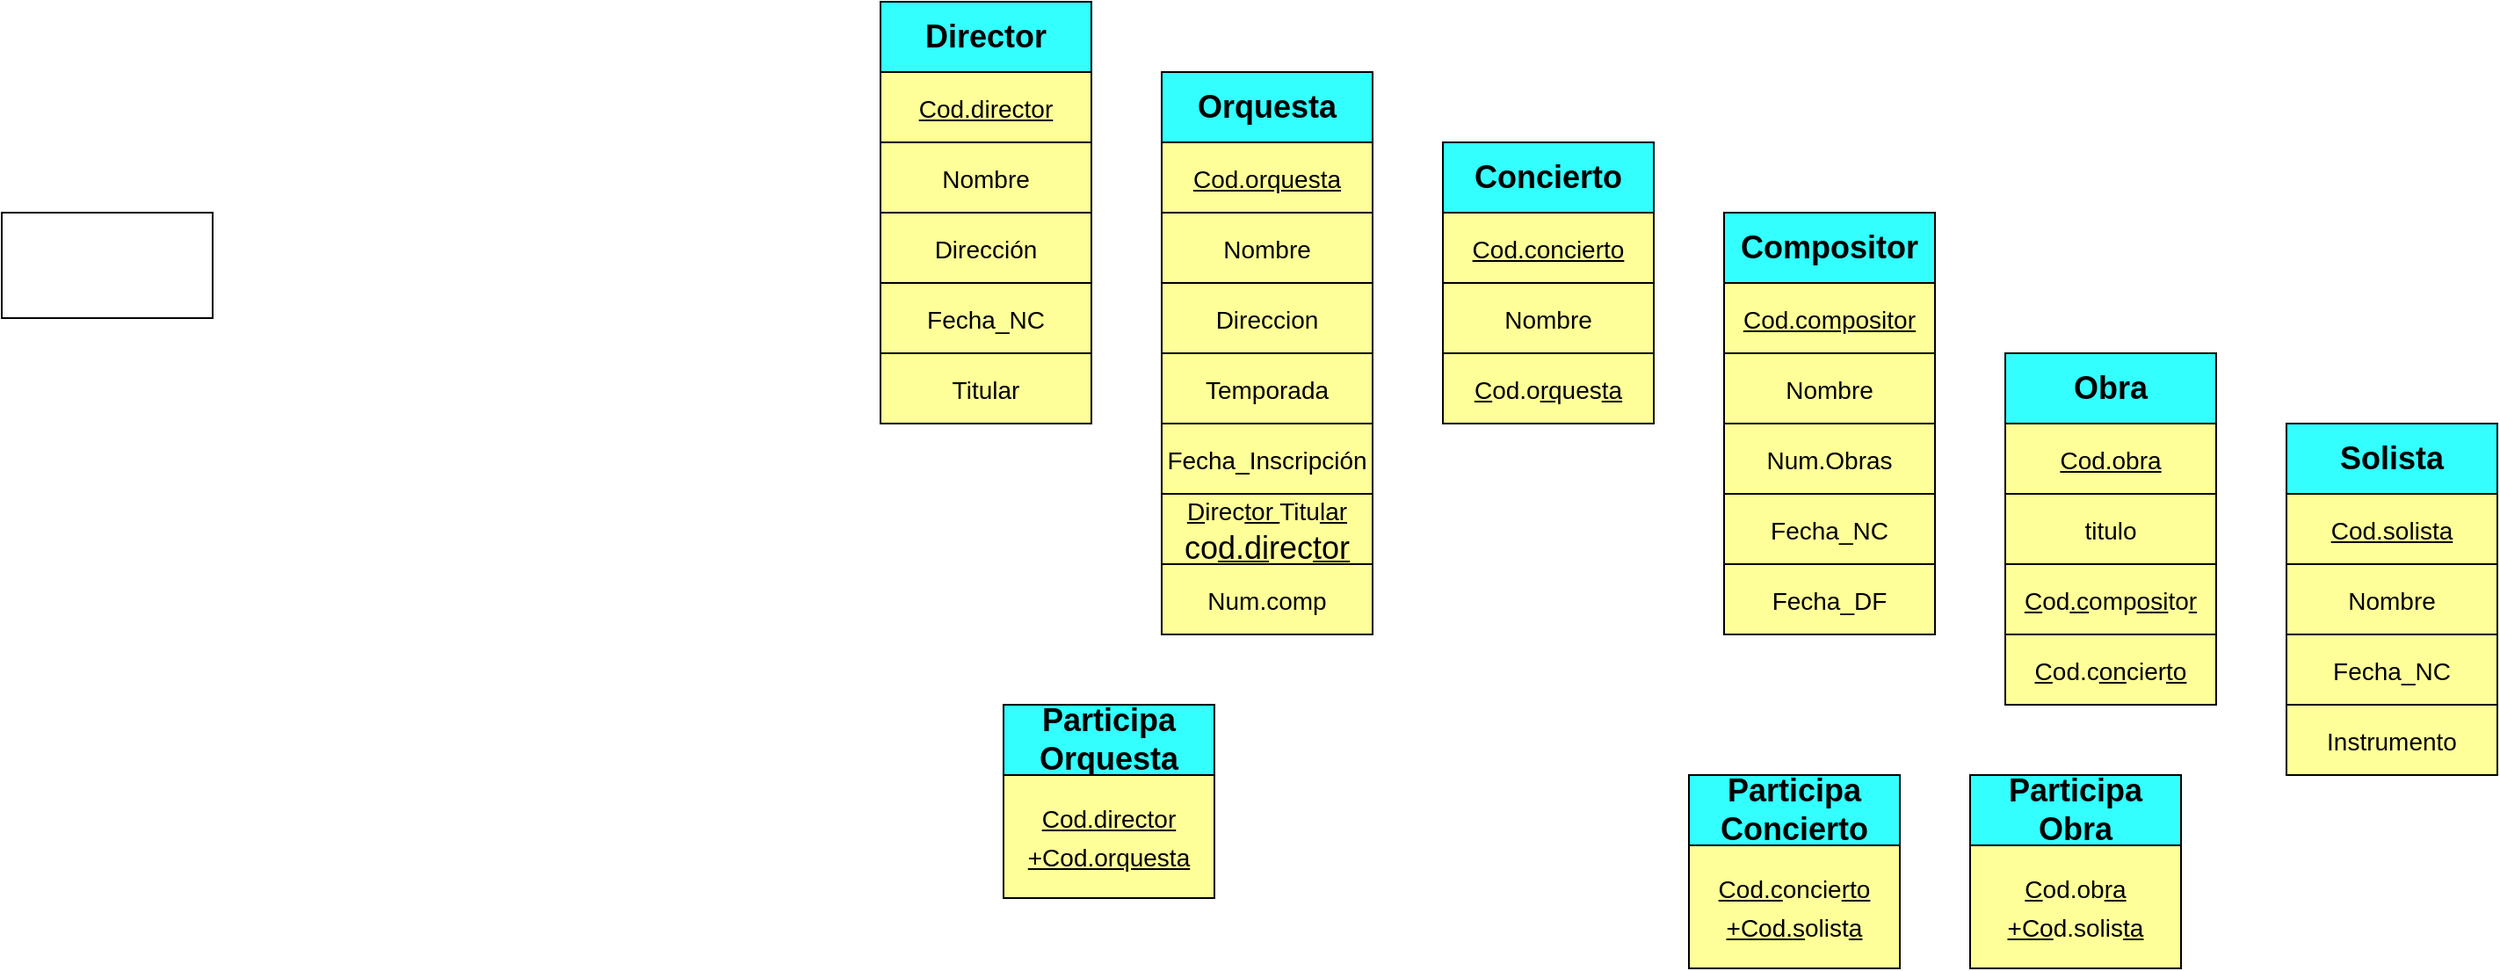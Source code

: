 <mxfile version="17.5.0" type="device" pages="3"><diagram id="irvo2yKQiAqQqo9KH-mM" name="Page-1"><mxGraphModel dx="2442" dy="1816" grid="1" gridSize="10" guides="1" tooltips="1" connect="1" arrows="1" fold="1" page="1" pageScale="1" pageWidth="827" pageHeight="1169" math="0" shadow="0"><root><mxCell id="0"/><mxCell id="1" parent="0"/><mxCell id="vN0TJ33HzaSOM6uNFdOM-1" value="&lt;font style=&quot;font-size: 18px&quot;&gt;&lt;b&gt;Orquesta&lt;/b&gt;&lt;/font&gt;" style="rounded=0;whiteSpace=wrap;html=1;fillColor=#33FFFF;" parent="1" vertex="1"><mxGeometry x="20" y="-360" width="120" height="40" as="geometry"/></mxCell><mxCell id="vN0TJ33HzaSOM6uNFdOM-5" value="&lt;font style=&quot;font-size: 14px&quot;&gt;Fecha_Inscripción&lt;/font&gt;" style="rounded=0;whiteSpace=wrap;html=1;fontSize=18;fillColor=#FFFF99;" parent="1" vertex="1"><mxGeometry x="20" y="-160" width="120" height="40" as="geometry"/></mxCell><mxCell id="vN0TJ33HzaSOM6uNFdOM-7" value="&lt;span style=&quot;font-size: 14px&quot;&gt;&lt;u&gt;Cod.orquesta&lt;/u&gt;&lt;/span&gt;" style="rounded=0;whiteSpace=wrap;html=1;fontSize=18;fillColor=#FFFF99;" parent="1" vertex="1"><mxGeometry x="20" y="-320" width="120" height="40" as="geometry"/></mxCell><mxCell id="vN0TJ33HzaSOM6uNFdOM-8" value="&lt;font style=&quot;font-size: 14px&quot;&gt;Num.comp&lt;/font&gt;" style="rounded=0;whiteSpace=wrap;html=1;fontSize=18;fillColor=#FFFF99;" parent="1" vertex="1"><mxGeometry x="20" y="-80" width="120" height="40" as="geometry"/></mxCell><mxCell id="OLTKXeni9nIVeZ44WBVX-1" value="&lt;font style=&quot;font-size: 18px&quot;&gt;&lt;b&gt;Concierto&lt;/b&gt;&lt;/font&gt;" style="rounded=0;whiteSpace=wrap;html=1;fillColor=#33FFFF;" parent="1" vertex="1"><mxGeometry x="180" y="-320" width="120" height="40" as="geometry"/></mxCell><mxCell id="OLTKXeni9nIVeZ44WBVX-3" value="&lt;span style=&quot;font-size: 14px&quot;&gt;&lt;u&gt;Cod.concierto&lt;/u&gt;&lt;/span&gt;" style="rounded=0;whiteSpace=wrap;html=1;fontSize=18;fillColor=#FFFF99;" parent="1" vertex="1"><mxGeometry x="180" y="-280" width="120" height="40" as="geometry"/></mxCell><mxCell id="OLTKXeni9nIVeZ44WBVX-4" value="&lt;font style=&quot;font-size: 14px&quot;&gt;Nombre&lt;/font&gt;" style="rounded=0;whiteSpace=wrap;html=1;fontSize=18;fillColor=#FFFF99;" parent="1" vertex="1"><mxGeometry x="180" y="-240" width="120" height="40" as="geometry"/></mxCell><mxCell id="OLTKXeni9nIVeZ44WBVX-5" value="&lt;span style=&quot;font-size: 14px&quot;&gt;&lt;u&gt;C&lt;/u&gt;od.o&lt;u&gt;rq&lt;/u&gt;ues&lt;u&gt;ta&lt;/u&gt;&lt;/span&gt;" style="rounded=0;whiteSpace=wrap;html=1;fontSize=18;fillColor=#FFFF99;" parent="1" vertex="1"><mxGeometry x="180" y="-200" width="120" height="40" as="geometry"/></mxCell><mxCell id="OLTKXeni9nIVeZ44WBVX-16" value="&lt;span style=&quot;font-size: 18px&quot;&gt;&lt;b&gt;Obra&lt;/b&gt;&lt;/span&gt;" style="rounded=0;whiteSpace=wrap;html=1;fillColor=#33FFFF;" parent="1" vertex="1"><mxGeometry x="500" y="-200" width="120" height="40" as="geometry"/></mxCell><mxCell id="OLTKXeni9nIVeZ44WBVX-17" value="&lt;span style=&quot;font-size: 14px&quot;&gt;&lt;u&gt;Cod.obra&lt;/u&gt;&lt;/span&gt;" style="rounded=0;whiteSpace=wrap;html=1;fontSize=18;fillColor=#FFFF99;" parent="1" vertex="1"><mxGeometry x="500" y="-160" width="120" height="40" as="geometry"/></mxCell><mxCell id="OLTKXeni9nIVeZ44WBVX-18" value="&lt;span style=&quot;font-size: 14px&quot;&gt;titulo&lt;/span&gt;" style="rounded=0;whiteSpace=wrap;html=1;fontSize=18;fillColor=#FFFF99;" parent="1" vertex="1"><mxGeometry x="500" y="-120" width="120" height="40" as="geometry"/></mxCell><mxCell id="OLTKXeni9nIVeZ44WBVX-20" value="&lt;span style=&quot;font-size: 14px&quot;&gt;&lt;u&gt;C&lt;/u&gt;od&lt;u&gt;.c&lt;/u&gt;omp&lt;u&gt;osi&lt;/u&gt;to&lt;u&gt;r&lt;/u&gt;&lt;/span&gt;" style="rounded=0;whiteSpace=wrap;html=1;fontSize=18;fillColor=#FFFF99;" parent="1" vertex="1"><mxGeometry x="500" y="-80" width="120" height="40" as="geometry"/></mxCell><mxCell id="7b0voyulcn5LhP3MoQGI-5" value="&lt;span style=&quot;font-size: 14px&quot;&gt;Fecha_DF&lt;/span&gt;" style="rounded=0;whiteSpace=wrap;html=1;fontSize=18;fillColor=#FFFF99;" parent="1" vertex="1"><mxGeometry x="340" y="-80" width="120" height="40" as="geometry"/></mxCell><mxCell id="7b0voyulcn5LhP3MoQGI-7" value="&lt;font style=&quot;font-size: 18px&quot;&gt;&lt;b&gt;Director&lt;/b&gt;&lt;/font&gt;" style="rounded=0;whiteSpace=wrap;html=1;fillColor=#33FFFF;" parent="1" vertex="1"><mxGeometry x="-140" y="-400" width="120" height="40" as="geometry"/></mxCell><mxCell id="7b0voyulcn5LhP3MoQGI-9" value="&lt;span style=&quot;font-size: 14px&quot;&gt;&lt;u&gt;Cod.director&lt;/u&gt;&lt;/span&gt;" style="rounded=0;whiteSpace=wrap;html=1;fontSize=18;fillColor=#FFFF99;" parent="1" vertex="1"><mxGeometry x="-140" y="-360" width="120" height="40" as="geometry"/></mxCell><mxCell id="Z4Rx5b9Ad_7GopqOrgtH-1" value="&lt;font style=&quot;font-size: 14px&quot;&gt;Nombre&lt;/font&gt;" style="rounded=0;whiteSpace=wrap;html=1;fontSize=18;fillColor=#FFFF99;" parent="1" vertex="1"><mxGeometry x="-140" y="-320" width="120" height="40" as="geometry"/></mxCell><mxCell id="Z4Rx5b9Ad_7GopqOrgtH-4" value="&lt;font style=&quot;font-size: 14px&quot;&gt;Dirección&lt;br&gt;&lt;/font&gt;" style="rounded=0;whiteSpace=wrap;html=1;fontSize=18;fillColor=#FFFF99;" parent="1" vertex="1"><mxGeometry x="-140" y="-280" width="120" height="40" as="geometry"/></mxCell><mxCell id="HvVmlWk6--xc-2OfMWXt-4" value="&lt;font style=&quot;font-size: 14px&quot;&gt;Temporada&lt;/font&gt;" style="rounded=0;whiteSpace=wrap;html=1;fontSize=18;fillColor=#FFFF99;" parent="1" vertex="1"><mxGeometry x="20" y="-200" width="120" height="40" as="geometry"/></mxCell><mxCell id="HvVmlWk6--xc-2OfMWXt-5" value="&lt;span style=&quot;font-size: 14px&quot;&gt;&lt;u&gt;C&lt;/u&gt;od.c&lt;u&gt;on&lt;/u&gt;cier&lt;u&gt;to&lt;/u&gt;&lt;/span&gt;" style="rounded=0;whiteSpace=wrap;html=1;fontSize=18;fillColor=#FFFF99;" parent="1" vertex="1"><mxGeometry x="500" y="-40" width="120" height="40" as="geometry"/></mxCell><mxCell id="HvVmlWk6--xc-2OfMWXt-7" value="" style="rounded=0;whiteSpace=wrap;html=1;" parent="1" vertex="1"><mxGeometry x="-640" y="-280" width="120" height="60" as="geometry"/></mxCell><mxCell id="HvVmlWk6--xc-2OfMWXt-8" value="&lt;font style=&quot;font-size: 14px&quot;&gt;Fecha_NC&lt;/font&gt;" style="rounded=0;whiteSpace=wrap;html=1;fontSize=18;fillColor=#FFFF99;" parent="1" vertex="1"><mxGeometry x="-140" y="-240" width="120" height="40" as="geometry"/></mxCell><mxCell id="W_rR7vkwuDsGAnNLAWUF-1" value="&lt;span style=&quot;font-size: 14px&quot;&gt;&lt;u&gt;D&lt;/u&gt;irec&lt;u&gt;tor &lt;/u&gt;Titu&lt;u&gt;lar&lt;br&gt;&lt;/u&gt;&lt;/span&gt;co&lt;u&gt;d.di&lt;/u&gt;rec&lt;u&gt;tor&lt;/u&gt;" style="rounded=0;whiteSpace=wrap;html=1;fontSize=18;fillColor=#FFFF99;" vertex="1" parent="1"><mxGeometry x="20" y="-120" width="120" height="40" as="geometry"/></mxCell><mxCell id="W_rR7vkwuDsGAnNLAWUF-6" value="&lt;font style=&quot;font-size: 18px&quot;&gt;&lt;b&gt;Solista&lt;/b&gt;&lt;/font&gt;" style="rounded=0;whiteSpace=wrap;html=1;fillColor=#33FFFF;" vertex="1" parent="1"><mxGeometry x="660" y="-160" width="120" height="40" as="geometry"/></mxCell><mxCell id="W_rR7vkwuDsGAnNLAWUF-7" value="&lt;span style=&quot;font-size: 14px&quot;&gt;&lt;u&gt;Cod.solista&lt;/u&gt;&lt;/span&gt;" style="rounded=0;whiteSpace=wrap;html=1;fontSize=18;fillColor=#FFFF99;" vertex="1" parent="1"><mxGeometry x="660" y="-120" width="120" height="40" as="geometry"/></mxCell><mxCell id="W_rR7vkwuDsGAnNLAWUF-8" value="&lt;font style=&quot;font-size: 14px&quot;&gt;Nombre&lt;/font&gt;" style="rounded=0;whiteSpace=wrap;html=1;fontSize=18;fillColor=#FFFF99;" vertex="1" parent="1"><mxGeometry x="660" y="-80" width="120" height="40" as="geometry"/></mxCell><mxCell id="W_rR7vkwuDsGAnNLAWUF-10" value="&lt;font style=&quot;font-size: 14px&quot;&gt;Fecha_NC&lt;/font&gt;" style="rounded=0;whiteSpace=wrap;html=1;fontSize=18;fillColor=#FFFF99;" vertex="1" parent="1"><mxGeometry x="660" y="-40" width="120" height="40" as="geometry"/></mxCell><mxCell id="W_rR7vkwuDsGAnNLAWUF-13" value="&lt;span style=&quot;font-size: 18px&quot;&gt;&lt;b&gt;Compositor&lt;/b&gt;&lt;/span&gt;" style="rounded=0;whiteSpace=wrap;html=1;fillColor=#33FFFF;" vertex="1" parent="1"><mxGeometry x="340" y="-280" width="120" height="40" as="geometry"/></mxCell><mxCell id="W_rR7vkwuDsGAnNLAWUF-14" value="&lt;span style=&quot;font-size: 14px&quot;&gt;&lt;u&gt;Cod.compositor&lt;/u&gt;&lt;/span&gt;" style="rounded=0;whiteSpace=wrap;html=1;fontSize=18;fillColor=#FFFF99;" vertex="1" parent="1"><mxGeometry x="340" y="-240" width="120" height="40" as="geometry"/></mxCell><mxCell id="W_rR7vkwuDsGAnNLAWUF-15" value="&lt;span style=&quot;font-size: 14px&quot;&gt;Nombre&lt;/span&gt;" style="rounded=0;whiteSpace=wrap;html=1;fontSize=18;fillColor=#FFFF99;" vertex="1" parent="1"><mxGeometry x="340" y="-200" width="120" height="40" as="geometry"/></mxCell><mxCell id="W_rR7vkwuDsGAnNLAWUF-16" value="&lt;span style=&quot;font-size: 14px&quot;&gt;Num.Obras&lt;/span&gt;" style="rounded=0;whiteSpace=wrap;html=1;fontSize=18;fillColor=#FFFF99;" vertex="1" parent="1"><mxGeometry x="340" y="-160" width="120" height="40" as="geometry"/></mxCell><mxCell id="W_rR7vkwuDsGAnNLAWUF-17" value="&lt;span style=&quot;font-size: 14px&quot;&gt;Fecha_NC&lt;/span&gt;" style="rounded=0;whiteSpace=wrap;html=1;fontSize=18;fillColor=#FFFF99;" vertex="1" parent="1"><mxGeometry x="340" y="-120" width="120" height="40" as="geometry"/></mxCell><mxCell id="W_rR7vkwuDsGAnNLAWUF-19" value="&lt;span style=&quot;font-size: 18px&quot;&gt;&lt;b&gt;Participa Concierto&lt;/b&gt;&lt;/span&gt;" style="rounded=0;whiteSpace=wrap;html=1;fillColor=#33FFFF;" vertex="1" parent="1"><mxGeometry x="320" y="40" width="120" height="40" as="geometry"/></mxCell><mxCell id="W_rR7vkwuDsGAnNLAWUF-20" value="&lt;span style=&quot;font-size: 14px&quot;&gt;&lt;u&gt;Cod.c&lt;/u&gt;oncie&lt;u&gt;rto&lt;br&gt;+Cod.s&lt;/u&gt;olist&lt;u&gt;a&lt;br&gt;&lt;/u&gt;&lt;/span&gt;" style="rounded=0;whiteSpace=wrap;html=1;fontSize=18;fillColor=#FFFF99;" vertex="1" parent="1"><mxGeometry x="320" y="80" width="120" height="70" as="geometry"/></mxCell><mxCell id="W_rR7vkwuDsGAnNLAWUF-21" value="&lt;span style=&quot;font-size: 18px&quot;&gt;&lt;b&gt;Participa Obra&lt;/b&gt;&lt;/span&gt;" style="rounded=0;whiteSpace=wrap;html=1;fillColor=#33FFFF;" vertex="1" parent="1"><mxGeometry x="480" y="40" width="120" height="40" as="geometry"/></mxCell><mxCell id="W_rR7vkwuDsGAnNLAWUF-22" value="&lt;span style=&quot;font-size: 14px&quot;&gt;&lt;u&gt;C&lt;/u&gt;od.ob&lt;u&gt;ra&lt;br&gt;+Co&lt;/u&gt;d.solis&lt;u&gt;ta&lt;br&gt;&lt;/u&gt;&lt;/span&gt;" style="rounded=0;whiteSpace=wrap;html=1;fontSize=18;fillColor=#FFFF99;" vertex="1" parent="1"><mxGeometry x="480" y="80" width="120" height="70" as="geometry"/></mxCell><mxCell id="W_rR7vkwuDsGAnNLAWUF-31" value="&lt;span style=&quot;font-size: 14px&quot;&gt;Titular&lt;/span&gt;" style="rounded=0;whiteSpace=wrap;html=1;fontSize=18;fillColor=#FFFF99;" vertex="1" parent="1"><mxGeometry x="-140" y="-200" width="120" height="40" as="geometry"/></mxCell><mxCell id="W_rR7vkwuDsGAnNLAWUF-32" value="&lt;font style=&quot;font-size: 14px&quot;&gt;Nombre&lt;/font&gt;" style="rounded=0;whiteSpace=wrap;html=1;fontSize=18;fillColor=#FFFF99;" vertex="1" parent="1"><mxGeometry x="20" y="-280" width="120" height="40" as="geometry"/></mxCell><mxCell id="W_rR7vkwuDsGAnNLAWUF-33" value="&lt;font style=&quot;font-size: 14px&quot;&gt;Direccion&lt;/font&gt;" style="rounded=0;whiteSpace=wrap;html=1;fontSize=18;fillColor=#FFFF99;" vertex="1" parent="1"><mxGeometry x="20" y="-240" width="120" height="40" as="geometry"/></mxCell><mxCell id="W_rR7vkwuDsGAnNLAWUF-34" value="&lt;font style=&quot;font-size: 14px&quot;&gt;Instrumento&lt;/font&gt;" style="rounded=0;whiteSpace=wrap;html=1;fontSize=18;fillColor=#FFFF99;" vertex="1" parent="1"><mxGeometry x="660" width="120" height="40" as="geometry"/></mxCell><mxCell id="W_rR7vkwuDsGAnNLAWUF-36" value="&lt;span style=&quot;font-size: 18px&quot;&gt;&lt;b&gt;Participa Orquesta&lt;/b&gt;&lt;/span&gt;" style="rounded=0;whiteSpace=wrap;html=1;fillColor=#33FFFF;" vertex="1" parent="1"><mxGeometry x="-70" width="120" height="40" as="geometry"/></mxCell><mxCell id="W_rR7vkwuDsGAnNLAWUF-37" value="&lt;span style=&quot;font-size: 14px&quot;&gt;&lt;u&gt;Cod.director&lt;/u&gt;&lt;u&gt;&lt;br&gt;+Cod.orquesta&lt;/u&gt;&lt;u&gt;&lt;br&gt;&lt;/u&gt;&lt;/span&gt;" style="rounded=0;whiteSpace=wrap;html=1;fontSize=18;fillColor=#FFFF99;" vertex="1" parent="1"><mxGeometry x="-70" y="40" width="120" height="70" as="geometry"/></mxCell></root></mxGraphModel></diagram><diagram id="A1oFyAuaPmzS3UFwnisW" name="Page-2"><mxGraphModel dx="784" dy="635" grid="1" gridSize="10" guides="1" tooltips="1" connect="1" arrows="1" fold="1" page="1" pageScale="1" pageWidth="827" pageHeight="1169" math="0" shadow="0"><root><mxCell id="0"/><mxCell id="1" parent="0"/></root></mxGraphModel></diagram><diagram id="SN6qsW9gjig2lJrTDVAu" name="Page-3"><mxGraphModel dx="799" dy="635" grid="1" gridSize="10" guides="1" tooltips="1" connect="1" arrows="1" fold="1" page="1" pageScale="1" pageWidth="827" pageHeight="1169" math="0" shadow="0"><root><mxCell id="0"/><mxCell id="1" parent="0"/></root></mxGraphModel></diagram></mxfile>